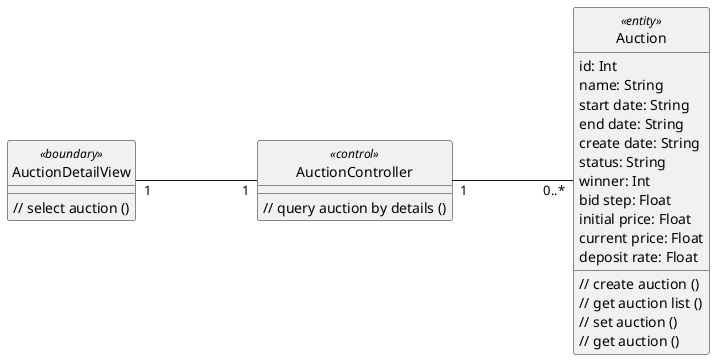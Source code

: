 @startuml 
left to right direction
skinparam classAttributeIconSize 0
skinparam linetype ortho
hide circle
class AuctionDetailView <<boundary>> {

    // select auction ()

    }

class AuctionController <<control>> {
    
    // query auction by details ()

    }

class Auction <<entity>> {
    id: Int
    name: String
    start date: String
    end date: String
    create date: String
    status: String
    winner: Int
    bid step: Float
    initial price: Float
    current price: Float
    deposit rate: Float
    // create auction ()
    // get auction list ()
    // set auction ()
    // get auction ()

    }


AuctionDetailView "1" --- "1" AuctionController

AuctionController "1" --- "0..*" Auction


@enduml